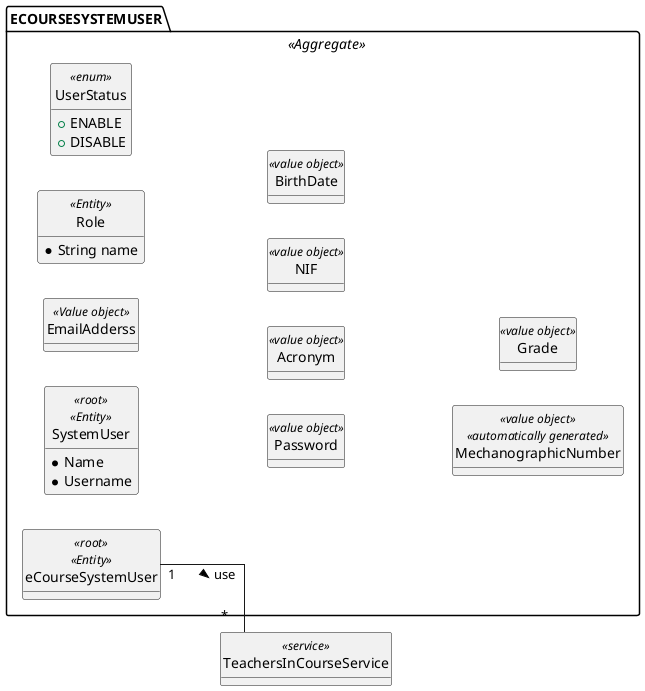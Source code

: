 @startuml
'https://plantuml.com/sequence-diagram
skinparam linetype ortho
hide circle
hide methods
left to right direction

class TeachersInCourseService <<service>>



package "ECOURSESYSTEMUSER" <<Aggregate>> {

    class SystemUser <<root>> <<Entity>> {
        * Name
        * Username
    }

    class eCourseSystemUser <<root>> <<Entity>> {

    }

    class EmailAdderss <<Value object>>

    class Role <<Entity>> {
        * String name
    }

    class UserStatus <<enum>> {
        + ENABLE
        + DISABLE
    }

    class Password <<value object>>

    class Acronym <<value object>>

    class NIF <<value object>>

    class BirthDate <<value object>>

    class MechanographicNumber <<value object>> <<automatically generated>>

    class Grade <<value object>>

}
eCourseSystemUser "1" -- "*" TeachersInCourseService : use >

@enduml